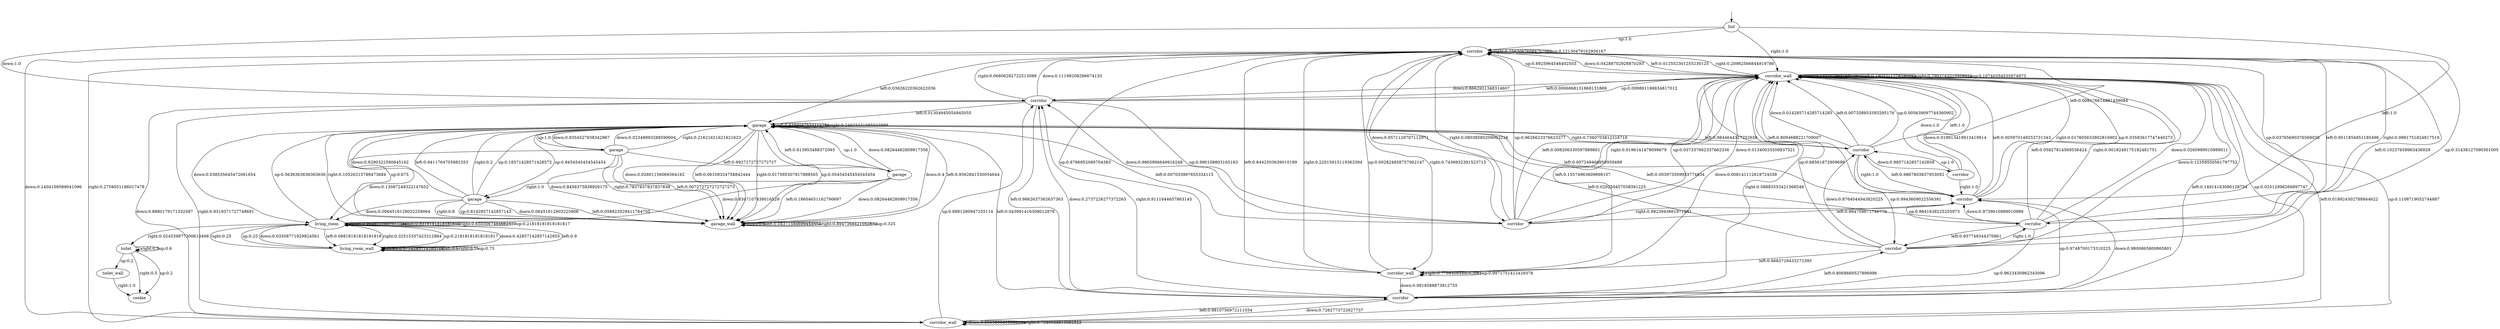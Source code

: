 digraph "learned_models/world1" {
q0 [label=Init];
q1 [label=corridor];
q2 [label=corridor_wall];
q3 [label=corridor];
q4 [label=corridor];
q5 [label=corridor_wall];
q6 [label=corridor];
q7 [label=corridor];
q8 [label=corridor_wall];
q9 [label=corridor];
q10 [label=corridor];
q11 [label=corridor];
q12 [label=garage];
q13 [label=corridor];
q14 [label=garage];
q15 [label=garage];
q16 [label=garage];
q17 [label=garage_wall];
q18 [label=living_room];
q19 [label=living_room_wall];
q20 [label=toilet];
q21 [label=cookie];
q22 [label=toilet_wall];
q0 -> q4  [label="down:1.0"];
q0 -> q3  [label="left:1.0"];
q0 -> q2  [label="right:1.0"];
q0 -> q1  [label="up:1.0"];
q1 -> q10  [label="down:0.9571129707112971"];
q1 -> q2  [label="down:0.04288702928870293"];
q1 -> q2  [label="left:0.012552301255230125"];
q1 -> q9  [label="left:0.9511854951185496"];
q1 -> q12  [label="left:0.03626220362622036"];
q1 -> q1  [label="right:0.25630676084762866"];
q1 -> q8  [label="right:0.7436932391523713"];
q1 -> q1  [label="up:0.12130479102956167"];
q1 -> q8  [label="up:0.8786952089704383"];
q2 -> q4  [label="down:0.8662921348314607"];
q2 -> q2  [label="down:0.13370786516853933"];
q2 -> q2  [label="left:0.1905311778290993"];
q2 -> q3  [label="left:0.8094688221709007"];
q2 -> q2  [label="right:0.7903743315508022"];
q2 -> q1  [label="right:0.20962566844919786"];
q2 -> q2  [label="up:0.10740354535974973"];
q2 -> q1  [label="up:0.8925964546402503"];
q3 -> q7  [label="down:0.9800865800865801"];
q3 -> q2  [label="down:0.019913419913419914"];
q3 -> q2  [label="left:0.005970149253731343"];
q3 -> q6  [label="left:0.9867803837953092"];
q3 -> q12  [label="left:0.007249466950959489"];
q3 -> q2  [label="right:0.017605633802816902"];
q3 -> q10  [label="right:0.9823943661971831"];
q3 -> q2  [label="up:0.03583617747440273"];
q3 -> q9  [label="up:0.9641638225255973"];
q4 -> q1  [label="down:0.11198208286674133"];
q4 -> q5  [label="down:0.8880179171332587"];
q4 -> q1  [label="right:0.06806282722513089"];
q4 -> q5  [label="right:0.9319371727748691"];
q4 -> q7  [label="left:0.9862637362637363"];
q4 -> q2  [label="left:0.0006868131868131869"];
q4 -> q12  [label="left:0.01304945054945055"];
q4 -> q2  [label="up:0.009891196834817012"];
q4 -> q10  [label="up:0.990108803165183"];
q5 -> q1  [label="down:0.1404109589041096"];
q5 -> q5  [label="down:0.8595890410958904"];
q5 -> q1  [label="right:0.2759051186017478"];
q5 -> q5  [label="right:0.7240948813982522"];
q5 -> q7  [label="left:0.9810756972111554"];
q5 -> q2  [label="left:0.018924302788844622"];
q5 -> q2  [label="up:0.1108719052744887"];
q5 -> q4  [label="up:0.8891280947255114"];
q6 -> q13  [label="down:0.9857142857142858"];
q6 -> q2  [label="down:0.014285714285714285"];
q6 -> q2  [label="left:0.007358953393295176"];
q6 -> q1  [label="left:0.008176614881439084"];
q6 -> q12  [label="left:0.9844644317252658"];
q6 -> q2  [label="up:0.005639097744360902"];
q6 -> q11  [label="up:0.9943609022556391"];
q6 -> q3  [label="right:1.0"];
q7 -> q4  [label="down:0.2737226277372263"];
q7 -> q5  [label="down:0.7262773722627737"];
q7 -> q4  [label="right:0.9111644657863145"];
q7 -> q2  [label="right:0.08883553421368548"];
q7 -> q11  [label="left:0.8068669527896996"];
q7 -> q2  [label="left:0.14914163090128754"];
q7 -> q12  [label="left:0.043991416309012876"];
q7 -> q2  [label="up:0.02512998266897747"];
q7 -> q3  [label="up:0.9748700173310225"];
q8 -> q7  [label="down:0.9918588873812755"];
q8 -> q2  [label="down:0.008141112618724558"];
q8 -> q2  [label="left:0.15574963609898107"];
q8 -> q1  [label="left:0.8442503639010189"];
q8 -> q1  [label="right:0.22015915119363394"];
q8 -> q8  [label="right:0.7798408488063661"];
q8 -> q1  [label="up:0.002824858757062147"];
q8 -> q8  [label="up:0.9971751412429378"];
q9 -> q3  [label="down:0.9739010989010989"];
q9 -> q2  [label="down:0.0260989010989011"];
q9 -> q2  [label="left:0.05827814569536424"];
q9 -> q11  [label="left:0.937748344370861"];
q9 -> q12  [label="left:0.003973509933774834"];
q9 -> q2  [label="right:0.0018248175182481751"];
q9 -> q1  [label="right:0.9981751824817519"];
q9 -> q1  [label="up:0.03765690376569038"];
q9 -> q5  [label="up:0.9623430962343096"];
q10 -> q4  [label="down:0.9865996649916248"];
q10 -> q2  [label="down:0.01340033500837521"];
q10 -> q2  [label="left:0.008206330597889801"];
q10 -> q3  [label="left:0.984759671746776"];
q10 -> q12  [label="left:0.007033997655334115"];
q10 -> q2  [label="right:0.9196141479099679"];
q10 -> q1  [label="right:0.08038585209003216"];
q10 -> q2  [label="up:0.037337662337662336"];
q10 -> q1  [label="up:0.9626623376623377"];
q11 -> q6  [label="down:0.8764044943820225"];
q11 -> q2  [label="down:0.12359550561797752"];
q11 -> q2  [label="up:0.68561872909699"];
q11 -> q1  [label="up:0.31438127090301005"];
q11 -> q1  [label="left:0.10237659963436929"];
q11 -> q8  [label="left:0.8683729433272395"];
q11 -> q12  [label="left:0.029250457038391225"];
q11 -> q9  [label="right:1.0"];
q12 -> q15  [label="down:0.9354527938342967"];
q12 -> q17  [label="down:0.02601156069364162"];
q12 -> q18  [label="down:0.038535645472061654"];
q12 -> q17  [label="left:0.06109324758842444"];
q12 -> q12  [label="left:0.9389067524115756"];
q12 -> q17  [label="right:0.017595307917888565"];
q12 -> q12  [label="right:0.24633431085043989"];
q12 -> q6  [label="right:0.7360703812316716"];
q12 -> q17  [label="up:0.05454545454545454"];
q12 -> q14  [label="up:0.9454545454545454"];
q13 -> q2  [label="down:1.0"];
q13 -> q2  [label="left:1.0"];
q13 -> q3  [label="right:1.0"];
q13 -> q6  [label="up:1.0"];
q14 -> q12  [label="down:0.9290322580645162"];
q14 -> q17  [label="down:0.06451612903225806"];
q14 -> q18  [label="down:0.0064516129032258064"];
q14 -> q12  [label="left:0.9411764705882353"];
q14 -> q17  [label="left:0.058823529411764705"];
q14 -> q12  [label="right:0.2"];
q14 -> q17  [label="right:0.8"];
q14 -> q12  [label="up:0.18571428571428572"];
q14 -> q17  [label="up:0.8142857142857143"];
q15 -> q12  [label="down:0.02348993288590604"];
q15 -> q17  [label="down:0.8456375838926175"];
q15 -> q18  [label="down:0.13087248322147652"];
q15 -> q12  [label="right:0.21621621621621623"];
q15 -> q17  [label="right:0.7837837837837838"];
q15 -> q12  [label="up:1.0"];
q15 -> q17  [label="left:0.007272727272727273"];
q15 -> q16  [label="left:0.9927272727272727"];
q16 -> q12  [label="down:0.08264462809917356"];
q16 -> q17  [label="down:0.08264462809917356"];
q16 -> q18  [label="down:0.8347107438016529"];
q16 -> q12  [label="left:0.813953488372093"];
q16 -> q17  [label="left:0.18604651162790697"];
q16 -> q12  [label="up:1.0"];
q16 -> q14  [label="right:1.0"];
q17 -> q12  [label="down:0.4"];
q17 -> q17  [label="down:0.6"];
q17 -> q12  [label="left:0.9562841530054644"];
q17 -> q17  [label="left:0.04371584699453552"];
q17 -> q12  [label="right:0.10526315789473684"];
q17 -> q17  [label="right:0.8947368421052632"];
q17 -> q12  [label="up:0.675"];
q17 -> q17  [label="up:0.325"];
q18 -> q18  [label="down:0.9649122807017544"];
q18 -> q19  [label="down:0.03508771929824561"];
q18 -> q18  [label="left:0.9318181818181818"];
q18 -> q19  [label="left:0.06818181818181818"];
q18 -> q18  [label="right:0.6503067484662577"];
q18 -> q19  [label="right:0.32515337423312884"];
q18 -> q20  [label="right:0.024539877300613498"];
q18 -> q18  [label="up:0.21818181818181817"];
q18 -> q19  [label="up:0.21818181818181817"];
q18 -> q12  [label="up:0.5636363636363636"];
q19 -> q18  [label="down:0.42857142857142855"];
q19 -> q19  [label="down:0.5714285714285714"];
q19 -> q18  [label="left:0.9"];
q19 -> q19  [label="left:0.1"];
q19 -> q18  [label="right:0.25"];
q19 -> q19  [label="right:0.75"];
q19 -> q18  [label="up:0.25"];
q19 -> q19  [label="up:0.75"];
q20 -> q21  [label="right:0.5"];
q20 -> q20  [label="right:0.5"];
q20 -> q21  [label="up:0.2"];
q20 -> q20  [label="up:0.6"];
q20 -> q22  [label="up:0.2"];
q22 -> q21  [label="right:1.0"];
__start0 [label="", shape=none];
__start0 -> q0  [label=""];
}
